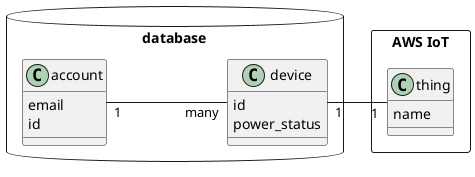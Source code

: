 @startuml

left to right direction
skinparam shadowing false

database database {
    class account
    class device
}

rectangle iot as "AWS IoT" {
    class thing
}

account "1" --- "many" device
device "1" -- "1" thing

account : email
account : id

device : id
device : power_status

thing : name

@enduml
